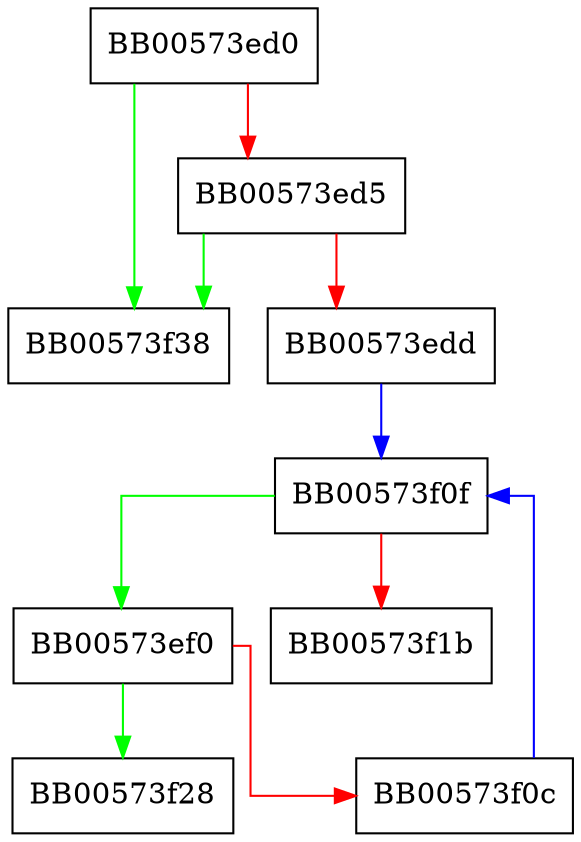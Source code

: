 digraph OSSL_CRMF_MSG_get0_regCtrl_pkiPublicationInfo {
  node [shape="box"];
  graph [splines=ortho];
  BB00573ed0 -> BB00573f38 [color="green"];
  BB00573ed0 -> BB00573ed5 [color="red"];
  BB00573ed5 -> BB00573f38 [color="green"];
  BB00573ed5 -> BB00573edd [color="red"];
  BB00573edd -> BB00573f0f [color="blue"];
  BB00573ef0 -> BB00573f28 [color="green"];
  BB00573ef0 -> BB00573f0c [color="red"];
  BB00573f0c -> BB00573f0f [color="blue"];
  BB00573f0f -> BB00573ef0 [color="green"];
  BB00573f0f -> BB00573f1b [color="red"];
}